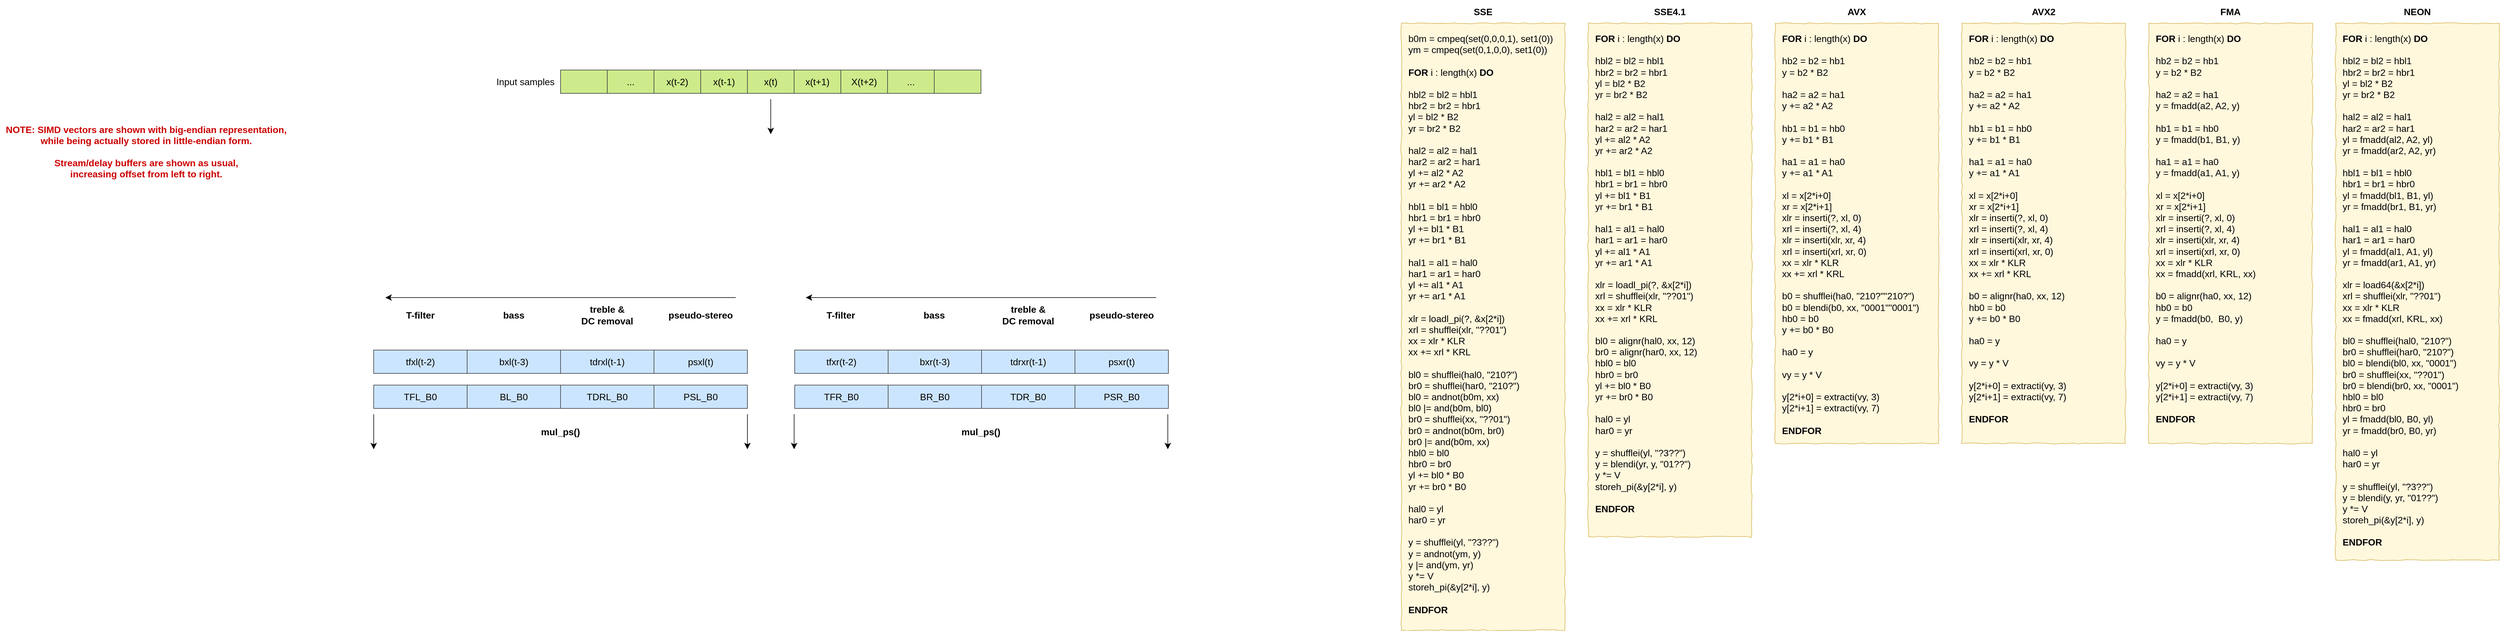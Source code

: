 <mxfile version="24.2.1" type="dropbox">
  <diagram name="TDA8425" id="edOE4YrNMYj5JXM1y9sH">
    <mxGraphModel dx="3494" dy="1080" grid="1" gridSize="10" guides="1" tooltips="1" connect="0" arrows="0" fold="1" page="0" pageScale="1" pageWidth="1169" pageHeight="827" math="0" shadow="0">
      <root>
        <mxCell id="0" />
        <mxCell id="1" parent="0" />
        <mxCell id="PAcEirbw5nk9jACKfIgM-169" value="" style="endArrow=classic;html=1;rounded=0;fontSize=12;startSize=8;endSize=8;curved=1;" parent="1" edge="1">
          <mxGeometry width="50" height="50" relative="1" as="geometry">
            <mxPoint x="680" y="530" as="sourcePoint" />
            <mxPoint x="680" y="590" as="targetPoint" />
          </mxGeometry>
        </mxCell>
        <mxCell id="PAcEirbw5nk9jACKfIgM-384" value="" style="shape=table;startSize=0;container=1;collapsible=0;childLayout=tableLayout;fontSize=16;fillColor=#cce5ff;strokeColor=#36393d;" parent="1" vertex="1">
          <mxGeometry y="960" width="640" height="40" as="geometry" />
        </mxCell>
        <mxCell id="PAcEirbw5nk9jACKfIgM-385" value="" style="shape=tableRow;horizontal=0;startSize=0;swimlaneHead=0;swimlaneBody=0;strokeColor=inherit;top=0;left=0;bottom=0;right=0;collapsible=0;dropTarget=0;fillColor=none;points=[[0,0.5],[1,0.5]];portConstraint=eastwest;fontSize=16;" parent="PAcEirbw5nk9jACKfIgM-384" vertex="1">
          <mxGeometry width="640" height="40" as="geometry" />
        </mxCell>
        <mxCell id="PAcEirbw5nk9jACKfIgM-386" value="tfxl(t-2)" style="shape=partialRectangle;html=1;whiteSpace=wrap;connectable=0;strokeColor=inherit;overflow=hidden;fillColor=none;top=0;left=0;bottom=0;right=0;pointerEvents=1;fontSize=16;" parent="PAcEirbw5nk9jACKfIgM-385" vertex="1">
          <mxGeometry width="160" height="40" as="geometry">
            <mxRectangle width="160" height="40" as="alternateBounds" />
          </mxGeometry>
        </mxCell>
        <mxCell id="PAcEirbw5nk9jACKfIgM-387" value="bxl(t-3)" style="shape=partialRectangle;html=1;whiteSpace=wrap;connectable=0;strokeColor=inherit;overflow=hidden;fillColor=none;top=0;left=0;bottom=0;right=0;pointerEvents=1;fontSize=16;" parent="PAcEirbw5nk9jACKfIgM-385" vertex="1">
          <mxGeometry x="160" width="160" height="40" as="geometry">
            <mxRectangle width="160" height="40" as="alternateBounds" />
          </mxGeometry>
        </mxCell>
        <mxCell id="PAcEirbw5nk9jACKfIgM-388" value="tdrxl(t-1)" style="shape=partialRectangle;html=1;whiteSpace=wrap;connectable=0;strokeColor=inherit;overflow=hidden;fillColor=none;top=0;left=0;bottom=0;right=0;pointerEvents=1;fontSize=16;" parent="PAcEirbw5nk9jACKfIgM-385" vertex="1">
          <mxGeometry x="320" width="160" height="40" as="geometry">
            <mxRectangle width="160" height="40" as="alternateBounds" />
          </mxGeometry>
        </mxCell>
        <mxCell id="PAcEirbw5nk9jACKfIgM-389" value="psxl(t)" style="shape=partialRectangle;html=1;whiteSpace=wrap;connectable=0;strokeColor=inherit;overflow=hidden;fillColor=none;top=0;left=0;bottom=0;right=0;pointerEvents=1;fontSize=16;" parent="PAcEirbw5nk9jACKfIgM-385" vertex="1">
          <mxGeometry x="480" width="160" height="40" as="geometry">
            <mxRectangle width="160" height="40" as="alternateBounds" />
          </mxGeometry>
        </mxCell>
        <mxCell id="PAcEirbw5nk9jACKfIgM-397" value="" style="shape=table;startSize=0;container=1;collapsible=0;childLayout=tableLayout;fontSize=16;fillColor=#cce5ff;strokeColor=#36393d;" parent="1" vertex="1">
          <mxGeometry x="721" y="960" width="640" height="40" as="geometry" />
        </mxCell>
        <mxCell id="PAcEirbw5nk9jACKfIgM-398" value="" style="shape=tableRow;horizontal=0;startSize=0;swimlaneHead=0;swimlaneBody=0;strokeColor=inherit;top=0;left=0;bottom=0;right=0;collapsible=0;dropTarget=0;fillColor=none;points=[[0,0.5],[1,0.5]];portConstraint=eastwest;fontSize=16;" parent="PAcEirbw5nk9jACKfIgM-397" vertex="1">
          <mxGeometry width="640" height="40" as="geometry" />
        </mxCell>
        <mxCell id="PAcEirbw5nk9jACKfIgM-399" value="tfxr(t-2)" style="shape=partialRectangle;html=1;whiteSpace=wrap;connectable=0;strokeColor=inherit;overflow=hidden;fillColor=none;top=0;left=0;bottom=0;right=0;pointerEvents=1;fontSize=16;" parent="PAcEirbw5nk9jACKfIgM-398" vertex="1">
          <mxGeometry width="160" height="40" as="geometry">
            <mxRectangle width="160" height="40" as="alternateBounds" />
          </mxGeometry>
        </mxCell>
        <mxCell id="PAcEirbw5nk9jACKfIgM-400" value="bxr(t-3)" style="shape=partialRectangle;html=1;whiteSpace=wrap;connectable=0;strokeColor=inherit;overflow=hidden;fillColor=none;top=0;left=0;bottom=0;right=0;pointerEvents=1;fontSize=16;" parent="PAcEirbw5nk9jACKfIgM-398" vertex="1">
          <mxGeometry x="160" width="160" height="40" as="geometry">
            <mxRectangle width="160" height="40" as="alternateBounds" />
          </mxGeometry>
        </mxCell>
        <mxCell id="PAcEirbw5nk9jACKfIgM-401" value="tdrxr(t-1)" style="shape=partialRectangle;html=1;whiteSpace=wrap;connectable=0;strokeColor=inherit;overflow=hidden;fillColor=none;top=0;left=0;bottom=0;right=0;pointerEvents=1;fontSize=16;" parent="PAcEirbw5nk9jACKfIgM-398" vertex="1">
          <mxGeometry x="320" width="160" height="40" as="geometry">
            <mxRectangle width="160" height="40" as="alternateBounds" />
          </mxGeometry>
        </mxCell>
        <mxCell id="PAcEirbw5nk9jACKfIgM-402" value="psxr(t)" style="shape=partialRectangle;html=1;whiteSpace=wrap;connectable=0;strokeColor=inherit;overflow=hidden;fillColor=none;top=0;left=0;bottom=0;right=0;pointerEvents=1;fontSize=16;" parent="PAcEirbw5nk9jACKfIgM-398" vertex="1">
          <mxGeometry x="480" width="160" height="40" as="geometry">
            <mxRectangle width="160" height="40" as="alternateBounds" />
          </mxGeometry>
        </mxCell>
        <mxCell id="PAcEirbw5nk9jACKfIgM-411" value="" style="shape=table;startSize=0;container=1;collapsible=0;childLayout=tableLayout;fontSize=16;fillColor=#cce5ff;strokeColor=#36393d;" parent="1" vertex="1">
          <mxGeometry y="1020" width="640" height="40" as="geometry" />
        </mxCell>
        <mxCell id="PAcEirbw5nk9jACKfIgM-412" value="" style="shape=tableRow;horizontal=0;startSize=0;swimlaneHead=0;swimlaneBody=0;strokeColor=inherit;top=0;left=0;bottom=0;right=0;collapsible=0;dropTarget=0;fillColor=none;points=[[0,0.5],[1,0.5]];portConstraint=eastwest;fontSize=16;" parent="PAcEirbw5nk9jACKfIgM-411" vertex="1">
          <mxGeometry width="640" height="40" as="geometry" />
        </mxCell>
        <mxCell id="PAcEirbw5nk9jACKfIgM-413" value="TFL_B0" style="shape=partialRectangle;html=1;whiteSpace=wrap;connectable=0;strokeColor=inherit;overflow=hidden;fillColor=none;top=0;left=0;bottom=0;right=0;pointerEvents=1;fontSize=16;" parent="PAcEirbw5nk9jACKfIgM-412" vertex="1">
          <mxGeometry width="160" height="40" as="geometry">
            <mxRectangle width="160" height="40" as="alternateBounds" />
          </mxGeometry>
        </mxCell>
        <mxCell id="PAcEirbw5nk9jACKfIgM-414" value="BL_B0" style="shape=partialRectangle;html=1;whiteSpace=wrap;connectable=0;strokeColor=inherit;overflow=hidden;fillColor=none;top=0;left=0;bottom=0;right=0;pointerEvents=1;fontSize=16;" parent="PAcEirbw5nk9jACKfIgM-412" vertex="1">
          <mxGeometry x="160" width="160" height="40" as="geometry">
            <mxRectangle width="160" height="40" as="alternateBounds" />
          </mxGeometry>
        </mxCell>
        <mxCell id="PAcEirbw5nk9jACKfIgM-415" value="TDRL_B0" style="shape=partialRectangle;html=1;whiteSpace=wrap;connectable=0;strokeColor=inherit;overflow=hidden;fillColor=none;top=0;left=0;bottom=0;right=0;pointerEvents=1;fontSize=16;" parent="PAcEirbw5nk9jACKfIgM-412" vertex="1">
          <mxGeometry x="320" width="160" height="40" as="geometry">
            <mxRectangle width="160" height="40" as="alternateBounds" />
          </mxGeometry>
        </mxCell>
        <mxCell id="PAcEirbw5nk9jACKfIgM-416" value="PSL_B0" style="shape=partialRectangle;html=1;whiteSpace=wrap;connectable=0;strokeColor=inherit;overflow=hidden;fillColor=none;top=0;left=0;bottom=0;right=0;pointerEvents=1;fontSize=16;" parent="PAcEirbw5nk9jACKfIgM-412" vertex="1">
          <mxGeometry x="480" width="160" height="40" as="geometry">
            <mxRectangle width="160" height="40" as="alternateBounds" />
          </mxGeometry>
        </mxCell>
        <mxCell id="PAcEirbw5nk9jACKfIgM-417" value="" style="shape=table;startSize=0;container=1;collapsible=0;childLayout=tableLayout;fontSize=16;fillColor=#cce5ff;strokeColor=#36393d;" parent="1" vertex="1">
          <mxGeometry x="721" y="1020" width="640" height="40" as="geometry" />
        </mxCell>
        <mxCell id="PAcEirbw5nk9jACKfIgM-418" value="" style="shape=tableRow;horizontal=0;startSize=0;swimlaneHead=0;swimlaneBody=0;strokeColor=inherit;top=0;left=0;bottom=0;right=0;collapsible=0;dropTarget=0;fillColor=none;points=[[0,0.5],[1,0.5]];portConstraint=eastwest;fontSize=16;" parent="PAcEirbw5nk9jACKfIgM-417" vertex="1">
          <mxGeometry width="640" height="40" as="geometry" />
        </mxCell>
        <mxCell id="PAcEirbw5nk9jACKfIgM-419" value="TFR_B0" style="shape=partialRectangle;html=1;whiteSpace=wrap;connectable=0;strokeColor=inherit;overflow=hidden;fillColor=none;top=0;left=0;bottom=0;right=0;pointerEvents=1;fontSize=16;" parent="PAcEirbw5nk9jACKfIgM-418" vertex="1">
          <mxGeometry width="160" height="40" as="geometry">
            <mxRectangle width="160" height="40" as="alternateBounds" />
          </mxGeometry>
        </mxCell>
        <mxCell id="PAcEirbw5nk9jACKfIgM-420" value="BR_B0" style="shape=partialRectangle;html=1;whiteSpace=wrap;connectable=0;strokeColor=inherit;overflow=hidden;fillColor=none;top=0;left=0;bottom=0;right=0;pointerEvents=1;fontSize=16;" parent="PAcEirbw5nk9jACKfIgM-418" vertex="1">
          <mxGeometry x="160" width="160" height="40" as="geometry">
            <mxRectangle width="160" height="40" as="alternateBounds" />
          </mxGeometry>
        </mxCell>
        <mxCell id="PAcEirbw5nk9jACKfIgM-421" value="TDR_B0" style="shape=partialRectangle;html=1;whiteSpace=wrap;connectable=0;strokeColor=inherit;overflow=hidden;fillColor=none;top=0;left=0;bottom=0;right=0;pointerEvents=1;fontSize=16;" parent="PAcEirbw5nk9jACKfIgM-418" vertex="1">
          <mxGeometry x="320" width="160" height="40" as="geometry">
            <mxRectangle width="160" height="40" as="alternateBounds" />
          </mxGeometry>
        </mxCell>
        <mxCell id="PAcEirbw5nk9jACKfIgM-422" value="PSR_B0" style="shape=partialRectangle;html=1;whiteSpace=wrap;connectable=0;strokeColor=inherit;overflow=hidden;fillColor=none;top=0;left=0;bottom=0;right=0;pointerEvents=1;fontSize=16;" parent="PAcEirbw5nk9jACKfIgM-418" vertex="1">
          <mxGeometry x="480" width="160" height="40" as="geometry">
            <mxRectangle width="160" height="40" as="alternateBounds" />
          </mxGeometry>
        </mxCell>
        <mxCell id="PAcEirbw5nk9jACKfIgM-429" value="mul_ps()" style="rounded=0;whiteSpace=wrap;html=1;fontSize=16;strokeColor=none;fillColor=none;fontStyle=1" parent="1" vertex="1">
          <mxGeometry x="960" y="1080" width="160" height="40" as="geometry" />
        </mxCell>
        <mxCell id="PAcEirbw5nk9jACKfIgM-430" value="" style="endArrow=classic;html=1;rounded=0;fontSize=12;startSize=8;endSize=8;curved=1;" parent="1" edge="1">
          <mxGeometry width="50" height="50" relative="1" as="geometry">
            <mxPoint x="720" y="1070" as="sourcePoint" />
            <mxPoint x="720" y="1130" as="targetPoint" />
          </mxGeometry>
        </mxCell>
        <mxCell id="PAcEirbw5nk9jACKfIgM-431" value="" style="endArrow=classic;html=1;rounded=0;fontSize=12;startSize=8;endSize=8;curved=1;" parent="1" edge="1">
          <mxGeometry width="50" height="50" relative="1" as="geometry">
            <mxPoint x="1360" y="1070" as="sourcePoint" />
            <mxPoint x="1360" y="1130" as="targetPoint" />
          </mxGeometry>
        </mxCell>
        <mxCell id="PAcEirbw5nk9jACKfIgM-455" value="mul_ps()" style="rounded=0;whiteSpace=wrap;html=1;fontSize=16;strokeColor=none;fillColor=none;fontStyle=1" parent="1" vertex="1">
          <mxGeometry x="240" y="1080" width="160" height="40" as="geometry" />
        </mxCell>
        <mxCell id="PAcEirbw5nk9jACKfIgM-456" value="" style="endArrow=classic;html=1;rounded=0;fontSize=12;startSize=8;endSize=8;curved=1;" parent="1" edge="1">
          <mxGeometry width="50" height="50" relative="1" as="geometry">
            <mxPoint y="1070" as="sourcePoint" />
            <mxPoint y="1130" as="targetPoint" />
          </mxGeometry>
        </mxCell>
        <mxCell id="PAcEirbw5nk9jACKfIgM-457" value="" style="endArrow=classic;html=1;rounded=0;fontSize=12;startSize=8;endSize=8;curved=1;" parent="1" edge="1">
          <mxGeometry width="50" height="50" relative="1" as="geometry">
            <mxPoint x="640" y="1070" as="sourcePoint" />
            <mxPoint x="640" y="1130" as="targetPoint" />
          </mxGeometry>
        </mxCell>
        <mxCell id="PAcEirbw5nk9jACKfIgM-549" value="" style="shape=table;startSize=0;container=1;collapsible=0;childLayout=tableLayout;fontSize=16;labelBackgroundColor=none;fillColor=#cdeb8b;strokeColor=#36393d;" parent="1" vertex="1">
          <mxGeometry x="320" y="480" width="720" height="40" as="geometry" />
        </mxCell>
        <mxCell id="PAcEirbw5nk9jACKfIgM-550" style="shape=tableRow;horizontal=0;startSize=0;swimlaneHead=0;swimlaneBody=0;strokeColor=inherit;top=0;left=0;bottom=0;right=0;collapsible=0;dropTarget=0;fillColor=none;points=[[0,0.5],[1,0.5]];portConstraint=eastwest;fontSize=16;" parent="PAcEirbw5nk9jACKfIgM-549" vertex="1">
          <mxGeometry width="720" height="40" as="geometry" />
        </mxCell>
        <mxCell id="PAcEirbw5nk9jACKfIgM-551" value="" style="shape=partialRectangle;html=1;whiteSpace=wrap;connectable=0;strokeColor=inherit;overflow=hidden;fillColor=none;top=0;left=0;bottom=0;right=0;pointerEvents=1;fontSize=16;" parent="PAcEirbw5nk9jACKfIgM-550" vertex="1">
          <mxGeometry width="80" height="40" as="geometry">
            <mxRectangle width="80" height="40" as="alternateBounds" />
          </mxGeometry>
        </mxCell>
        <mxCell id="PAcEirbw5nk9jACKfIgM-552" value="..." style="shape=partialRectangle;html=1;whiteSpace=wrap;connectable=0;strokeColor=inherit;overflow=hidden;fillColor=none;top=0;left=0;bottom=0;right=0;pointerEvents=1;fontSize=16;" parent="PAcEirbw5nk9jACKfIgM-550" vertex="1">
          <mxGeometry x="80" width="80" height="40" as="geometry">
            <mxRectangle width="80" height="40" as="alternateBounds" />
          </mxGeometry>
        </mxCell>
        <mxCell id="PAcEirbw5nk9jACKfIgM-553" value="x(t-2)" style="shape=partialRectangle;html=1;whiteSpace=wrap;connectable=0;strokeColor=inherit;overflow=hidden;fillColor=none;top=0;left=0;bottom=0;right=0;pointerEvents=1;fontSize=16;" parent="PAcEirbw5nk9jACKfIgM-550" vertex="1">
          <mxGeometry x="160" width="80" height="40" as="geometry">
            <mxRectangle width="80" height="40" as="alternateBounds" />
          </mxGeometry>
        </mxCell>
        <mxCell id="PAcEirbw5nk9jACKfIgM-554" value="x(t-1)" style="shape=partialRectangle;html=1;whiteSpace=wrap;connectable=0;strokeColor=inherit;overflow=hidden;fillColor=none;top=0;left=0;bottom=0;right=0;pointerEvents=1;fontSize=16;" parent="PAcEirbw5nk9jACKfIgM-550" vertex="1">
          <mxGeometry x="240" width="80" height="40" as="geometry">
            <mxRectangle width="80" height="40" as="alternateBounds" />
          </mxGeometry>
        </mxCell>
        <mxCell id="PAcEirbw5nk9jACKfIgM-555" value="x(t)" style="shape=partialRectangle;html=1;whiteSpace=wrap;connectable=0;strokeColor=inherit;overflow=hidden;fillColor=none;top=0;left=0;bottom=0;right=0;pointerEvents=1;fontSize=16;" parent="PAcEirbw5nk9jACKfIgM-550" vertex="1">
          <mxGeometry x="320" width="80" height="40" as="geometry">
            <mxRectangle width="80" height="40" as="alternateBounds" />
          </mxGeometry>
        </mxCell>
        <mxCell id="PAcEirbw5nk9jACKfIgM-556" value="x(t+1)" style="shape=partialRectangle;html=1;whiteSpace=wrap;connectable=0;strokeColor=inherit;overflow=hidden;fillColor=none;top=0;left=0;bottom=0;right=0;pointerEvents=1;fontSize=16;" parent="PAcEirbw5nk9jACKfIgM-550" vertex="1">
          <mxGeometry x="400" width="80" height="40" as="geometry">
            <mxRectangle width="80" height="40" as="alternateBounds" />
          </mxGeometry>
        </mxCell>
        <mxCell id="PAcEirbw5nk9jACKfIgM-557" value="X(t+2)" style="shape=partialRectangle;html=1;whiteSpace=wrap;connectable=0;strokeColor=inherit;overflow=hidden;fillColor=none;top=0;left=0;bottom=0;right=0;pointerEvents=1;fontSize=16;" parent="PAcEirbw5nk9jACKfIgM-550" vertex="1">
          <mxGeometry x="480" width="80" height="40" as="geometry">
            <mxRectangle width="80" height="40" as="alternateBounds" />
          </mxGeometry>
        </mxCell>
        <mxCell id="PAcEirbw5nk9jACKfIgM-558" value="..." style="shape=partialRectangle;html=1;whiteSpace=wrap;connectable=0;strokeColor=inherit;overflow=hidden;fillColor=none;top=0;left=0;bottom=0;right=0;pointerEvents=1;fontSize=16;" parent="PAcEirbw5nk9jACKfIgM-550" vertex="1">
          <mxGeometry x="560" width="80" height="40" as="geometry">
            <mxRectangle width="80" height="40" as="alternateBounds" />
          </mxGeometry>
        </mxCell>
        <mxCell id="PAcEirbw5nk9jACKfIgM-559" style="shape=partialRectangle;html=1;whiteSpace=wrap;connectable=0;strokeColor=inherit;overflow=hidden;fillColor=none;top=0;left=0;bottom=0;right=0;pointerEvents=1;fontSize=16;" parent="PAcEirbw5nk9jACKfIgM-550" vertex="1">
          <mxGeometry x="640" width="80" height="40" as="geometry">
            <mxRectangle width="80" height="40" as="alternateBounds" />
          </mxGeometry>
        </mxCell>
        <mxCell id="PAcEirbw5nk9jACKfIgM-560" value="Input samples" style="rounded=0;whiteSpace=wrap;html=1;fontSize=16;strokeColor=none;fillColor=none;" parent="1" vertex="1">
          <mxGeometry x="200" y="480" width="120" height="40" as="geometry" />
        </mxCell>
        <mxCell id="aJAHqhnA95wzlbjUuUYs-1" value="NOTE: SIMD vectors are shown with big-endian representation,&lt;br&gt;while being actually stored in little-endian form.&lt;br&gt;&lt;br&gt;Stream/delay buffers are shown as usual,&lt;br&gt;increasing offset from left to right." style="text;html=1;align=center;verticalAlign=middle;resizable=0;points=[];autosize=1;strokeColor=none;fillColor=none;fontSize=16;fontStyle=1;fontColor=#CC0000;" parent="1" vertex="1">
          <mxGeometry x="-640" y="565" width="500" height="110" as="geometry" />
        </mxCell>
        <mxCell id="jJACMQWrS6U_tFIE97bQ-1" value="&lt;b&gt;FOR&lt;/b&gt; i : length(x) &lt;b&gt;DO&lt;/b&gt;&lt;br&gt;&lt;div&gt;&lt;br&gt;&lt;/div&gt;&lt;div style=&quot;border-color: var(--border-color);&quot;&gt;hbl2 = bl2 = hbl1&lt;/div&gt;&lt;div style=&quot;border-color: var(--border-color);&quot;&gt;hbr2 = br2 = hbr1&lt;/div&gt;&lt;div style=&quot;border-color: var(--border-color);&quot;&gt;yl = bl2 * B2&lt;/div&gt;&lt;div style=&quot;border-color: var(--border-color);&quot;&gt;yr = br2 * B2&lt;/div&gt;&lt;div style=&quot;border-color: var(--border-color);&quot;&gt;&lt;br style=&quot;border-color: var(--border-color);&quot;&gt;&lt;/div&gt;&lt;div&gt;hal2 = al2 = hal1&lt;/div&gt;&lt;div&gt;har2 = ar2 = har1&lt;/div&gt;&lt;div&gt;yl += al2 * A2&lt;/div&gt;&lt;div&gt;yr += ar2 * A2&lt;/div&gt;&lt;div&gt;&lt;br&gt;&lt;/div&gt;&lt;div&gt;&lt;span style=&quot;background-color: initial;&quot;&gt;hbl1 = bl1 = hbl0&lt;/span&gt;&lt;br&gt;&lt;/div&gt;&lt;div&gt;hbr1 = br1 = hbr0&lt;/div&gt;&lt;div&gt;yl += bl1 * B1&lt;/div&gt;&lt;div&gt;yr += br1 * B1&lt;/div&gt;&lt;div&gt;&lt;br&gt;&lt;/div&gt;&lt;div style=&quot;border-color: var(--border-color);&quot;&gt;hal1 = al1 = hal0&lt;br style=&quot;border-color: var(--border-color);&quot;&gt;&lt;/div&gt;&lt;div style=&quot;border-color: var(--border-color);&quot;&gt;har1 = ar1 = har0&lt;/div&gt;&lt;div style=&quot;border-color: var(--border-color);&quot;&gt;yl += al1 * A1&lt;/div&gt;&lt;div style=&quot;border-color: var(--border-color);&quot;&gt;yr += ar1 * A1&lt;/div&gt;&lt;div&gt;&lt;br&gt;&lt;/div&gt;&lt;div&gt;xlr = loadl_pi(?, &amp;amp;x[2*i])&lt;/div&gt;&lt;div&gt;&lt;span style=&quot;background-color: initial;&quot;&gt;xrl = shufflei(xlr, &quot;??01&quot;)&lt;/span&gt;&lt;br&gt;&lt;/div&gt;&lt;div&gt;xx = xlr * KLR&lt;/div&gt;&lt;div&gt;xx += xrl * KRL&lt;/div&gt;&lt;div&gt;&lt;br&gt;&lt;/div&gt;&lt;div style=&quot;border-color: var(--border-color);&quot;&gt;bl0 = alignr(hal0, xx, 12)&lt;br style=&quot;border-color: var(--border-color);&quot;&gt;&lt;/div&gt;&lt;div style=&quot;border-color: var(--border-color);&quot;&gt;br0 = alignr(har0, xx, 12)&lt;/div&gt;&lt;div&gt;&lt;span style=&quot;background-color: initial;&quot;&gt;hbl0 = bl0&lt;/span&gt;&lt;br&gt;&lt;/div&gt;&lt;div style=&quot;border-color: var(--border-color);&quot;&gt;hbr0 = br0&lt;/div&gt;&lt;div&gt;&lt;div style=&quot;border-color: var(--border-color);&quot;&gt;yl += bl0 * B0&lt;/div&gt;&lt;div style=&quot;border-color: var(--border-color);&quot;&gt;yr += br0 * B0&lt;/div&gt;&lt;/div&gt;&lt;div&gt;&lt;br&gt;&lt;/div&gt;&lt;div&gt;hal0 = yl&lt;/div&gt;&lt;div&gt;har0 = yr&lt;/div&gt;&lt;div&gt;&lt;div style=&quot;border-color: var(--border-color);&quot;&gt;&lt;br&gt;&lt;/div&gt;&lt;div style=&quot;border-color: var(--border-color);&quot;&gt;&lt;span style=&quot;background-color: initial;&quot;&gt;y = shufflei(yl, &quot;?3??&quot;)&lt;/span&gt;&lt;br&gt;&lt;/div&gt;&lt;/div&gt;&lt;div&gt;y = blendi(yr, y, &quot;01??&quot;)&lt;/div&gt;&lt;div&gt;y *= V&lt;/div&gt;&lt;div&gt;storeh_pi(&amp;amp;y[2*i], y)&lt;/div&gt;&lt;div&gt;&lt;br&gt;&lt;/div&gt;&lt;div&gt;&lt;/div&gt;&lt;b&gt;ENDFOR&lt;/b&gt;" style="rounded=0;whiteSpace=wrap;html=1;fontSize=16;strokeColor=#d6b656;fillColor=#FFF8DD;align=left;glass=0;shadow=0;verticalAlign=top;comic=1;spacingTop=0;spacing=12;" parent="1" vertex="1">
          <mxGeometry x="2080" y="400" width="280" height="880" as="geometry" />
        </mxCell>
        <mxCell id="zP17LscNVbNyF_5Kx7Pl-1" value="pseudo-stereo" style="rounded=0;whiteSpace=wrap;html=1;fontSize=16;strokeColor=none;fillColor=none;fontStyle=1" parent="1" vertex="1">
          <mxGeometry x="1201" y="880" width="160" height="40" as="geometry" />
        </mxCell>
        <mxCell id="zP17LscNVbNyF_5Kx7Pl-2" value="treble &amp;amp;&lt;br&gt;DC removal" style="rounded=0;whiteSpace=wrap;html=1;fontSize=16;strokeColor=none;fillColor=none;fontStyle=1" parent="1" vertex="1">
          <mxGeometry x="1041" y="880" width="160" height="40" as="geometry" />
        </mxCell>
        <mxCell id="zP17LscNVbNyF_5Kx7Pl-3" value="bass" style="rounded=0;whiteSpace=wrap;html=1;fontSize=16;strokeColor=none;fillColor=none;fontStyle=1" parent="1" vertex="1">
          <mxGeometry x="880" y="880" width="160" height="40" as="geometry" />
        </mxCell>
        <mxCell id="zP17LscNVbNyF_5Kx7Pl-4" value="T-filter" style="rounded=0;whiteSpace=wrap;html=1;fontSize=16;strokeColor=none;fillColor=none;fontStyle=1" parent="1" vertex="1">
          <mxGeometry x="720" y="880" width="160" height="40" as="geometry" />
        </mxCell>
        <mxCell id="zP17LscNVbNyF_5Kx7Pl-5" value="" style="endArrow=classic;html=1;rounded=0;fontSize=12;startSize=8;endSize=8;curved=1;" parent="1" edge="1">
          <mxGeometry width="50" height="50" relative="1" as="geometry">
            <mxPoint x="1340" y="870" as="sourcePoint" />
            <mxPoint x="740" y="870" as="targetPoint" />
          </mxGeometry>
        </mxCell>
        <mxCell id="zP17LscNVbNyF_5Kx7Pl-6" value="pseudo-stereo" style="rounded=0;whiteSpace=wrap;html=1;fontSize=16;strokeColor=none;fillColor=none;fontStyle=1" parent="1" vertex="1">
          <mxGeometry x="480" y="880" width="160" height="40" as="geometry" />
        </mxCell>
        <mxCell id="zP17LscNVbNyF_5Kx7Pl-7" value="treble &amp;amp;&lt;br&gt;DC removal" style="rounded=0;whiteSpace=wrap;html=1;fontSize=16;strokeColor=none;fillColor=none;fontStyle=1" parent="1" vertex="1">
          <mxGeometry x="320" y="880" width="160" height="40" as="geometry" />
        </mxCell>
        <mxCell id="zP17LscNVbNyF_5Kx7Pl-8" value="bass" style="rounded=0;whiteSpace=wrap;html=1;fontSize=16;strokeColor=none;fillColor=none;fontStyle=1" parent="1" vertex="1">
          <mxGeometry x="160" y="880" width="160" height="40" as="geometry" />
        </mxCell>
        <mxCell id="zP17LscNVbNyF_5Kx7Pl-9" value="T-filter" style="rounded=0;whiteSpace=wrap;html=1;fontSize=16;strokeColor=none;fillColor=none;fontStyle=1" parent="1" vertex="1">
          <mxGeometry y="880" width="160" height="40" as="geometry" />
        </mxCell>
        <mxCell id="zP17LscNVbNyF_5Kx7Pl-10" value="" style="endArrow=classic;html=1;rounded=0;fontSize=12;startSize=8;endSize=8;curved=1;" parent="1" edge="1">
          <mxGeometry width="50" height="50" relative="1" as="geometry">
            <mxPoint x="620" y="870" as="sourcePoint" />
            <mxPoint x="20" y="870" as="targetPoint" />
          </mxGeometry>
        </mxCell>
        <mxCell id="zP17LscNVbNyF_5Kx7Pl-11" value="&lt;b&gt;FOR&lt;/b&gt; i : length(x) &lt;b&gt;DO&lt;/b&gt;&lt;br&gt;&lt;div&gt;&lt;br&gt;&lt;/div&gt;&lt;div&gt;&lt;div style=&quot;border-color: var(--border-color);&quot;&gt;&lt;span style=&quot;background-color: initial;&quot;&gt;hb2 = b2 = hb1&lt;/span&gt;&lt;br&gt;&lt;/div&gt;&lt;div style=&quot;border-color: var(--border-color);&quot;&gt;y = b2 * B2&lt;/div&gt;&lt;div style=&quot;border-color: var(--border-color);&quot;&gt;&lt;br style=&quot;border-color: var(--border-color);&quot;&gt;&lt;/div&gt;&lt;div style=&quot;border-color: var(--border-color);&quot;&gt;ha2 = a2 = ha1&lt;/div&gt;&lt;div style=&quot;border-color: var(--border-color);&quot;&gt;y += a2 * A2&lt;/div&gt;&lt;div style=&quot;border-color: var(--border-color);&quot;&gt;&lt;br style=&quot;border-color: var(--border-color);&quot;&gt;&lt;/div&gt;&lt;div style=&quot;border-color: var(--border-color);&quot;&gt;hb1 = b1 = hb0&lt;/div&gt;&lt;div style=&quot;border-color: var(--border-color);&quot;&gt;y += b1 * B1&lt;/div&gt;&lt;div style=&quot;border-color: var(--border-color);&quot;&gt;&lt;br style=&quot;border-color: var(--border-color);&quot;&gt;&lt;/div&gt;&lt;div style=&quot;border-color: var(--border-color);&quot;&gt;ha1 = a1 = ha0&lt;/div&gt;&lt;div style=&quot;border-color: var(--border-color);&quot;&gt;y += a1 * A1&lt;/div&gt;&lt;div style=&quot;border-color: var(--border-color);&quot;&gt;&lt;br&gt;&lt;/div&gt;&lt;div style=&quot;border-color: var(--border-color);&quot;&gt;xl = x[2*i+0]&lt;/div&gt;&lt;div style=&quot;border-color: var(--border-color);&quot;&gt;xr = x[2*i+1]&lt;/div&gt;&lt;div style=&quot;border-color: var(--border-color);&quot;&gt;xlr = inserti(?, xl, 0)&lt;/div&gt;&lt;div style=&quot;border-color: var(--border-color);&quot;&gt;xrl = inserti(?, xl, 4)&lt;/div&gt;&lt;div style=&quot;border-color: var(--border-color);&quot;&gt;xlr = inserti(xlr, xr, 4)&lt;/div&gt;&lt;div style=&quot;border-color: var(--border-color);&quot;&gt;xrl = inserti(xrl, xr, 0)&lt;/div&gt;&lt;div style=&quot;border-color: var(--border-color);&quot;&gt;xx = xlr * KLR&lt;/div&gt;&lt;div style=&quot;border-color: var(--border-color);&quot;&gt;xx += xrl * KRL&lt;/div&gt;&lt;div style=&quot;border-color: var(--border-color);&quot;&gt;&lt;br style=&quot;border-color: var(--border-color);&quot;&gt;&lt;/div&gt;&lt;div style=&quot;border-color: var(--border-color);&quot;&gt;b0 = shufflei(ha0, &quot;210?&quot;&quot;210?&quot;)&lt;/div&gt;&lt;div style=&quot;border-color: var(--border-color);&quot;&gt;&lt;span style=&quot;border-color: var(--border-color); background-color: initial;&quot;&gt;b0 = blendi(b0, xx, &quot;0001&quot;&quot;0001&quot;)&lt;/span&gt;&lt;/div&gt;&lt;div style=&quot;border-color: var(--border-color);&quot;&gt;&lt;span style=&quot;border-color: var(--border-color); background-color: initial;&quot;&gt;hb0 = b0&lt;/span&gt;&lt;/div&gt;&lt;div style=&quot;border-color: var(--border-color);&quot;&gt;&lt;span style=&quot;background-color: initial;&quot;&gt;y += b0 * B0&lt;/span&gt;&lt;br&gt;&lt;/div&gt;&lt;/div&gt;&lt;div&gt;&lt;br&gt;&lt;div style=&quot;border-color: var(--border-color);&quot;&gt;ha0 = y&lt;/div&gt;&lt;div style=&quot;border-color: var(--border-color);&quot;&gt;&lt;div style=&quot;border-color: var(--border-color);&quot;&gt;&lt;br&gt;&lt;/div&gt;&lt;div style=&quot;border-color: var(--border-color);&quot;&gt;vy = y * V&lt;/div&gt;&lt;/div&gt;&lt;div style=&quot;border-color: var(--border-color);&quot;&gt;&lt;br style=&quot;border-color: var(--border-color);&quot;&gt;&lt;/div&gt;&lt;div style=&quot;border-color: var(--border-color);&quot;&gt;y[2*i+0] = extracti(vy, 3)&lt;/div&gt;&lt;div style=&quot;border-color: var(--border-color);&quot;&gt;y[2*i+1] = extracti(vy, 7)&lt;/div&gt;&lt;/div&gt;&lt;div style=&quot;border-color: var(--border-color);&quot;&gt;&lt;br&gt;&lt;/div&gt;&lt;div&gt;&lt;/div&gt;&lt;b&gt;ENDFOR&lt;/b&gt;" style="rounded=0;whiteSpace=wrap;html=1;fontSize=16;strokeColor=#d6b656;fillColor=#FFF8DD;align=left;glass=0;shadow=0;verticalAlign=top;comic=1;spacingTop=0;spacing=12;" parent="1" vertex="1">
          <mxGeometry x="2400" y="400" width="280" height="720" as="geometry" />
        </mxCell>
        <mxCell id="zP17LscNVbNyF_5Kx7Pl-12" value="SSE4.1" style="rounded=0;whiteSpace=wrap;html=1;fontSize=16;strokeColor=none;fillColor=none;fontStyle=1" parent="1" vertex="1">
          <mxGeometry x="2140" y="360" width="160" height="40" as="geometry" />
        </mxCell>
        <mxCell id="zP17LscNVbNyF_5Kx7Pl-13" value="AVX" style="rounded=0;whiteSpace=wrap;html=1;fontSize=16;strokeColor=none;fillColor=none;fontStyle=1" parent="1" vertex="1">
          <mxGeometry x="2460" y="360" width="160" height="40" as="geometry" />
        </mxCell>
        <mxCell id="zP17LscNVbNyF_5Kx7Pl-14" value="b0m = cmpeq(set(0,0,0,1), set1(0))&lt;br&gt;ym = cmpeq(set(0,1,0,0), set1(0))&lt;br&gt;&lt;br&gt;&lt;b&gt;FOR&lt;/b&gt; i : length(x) &lt;b&gt;DO&lt;/b&gt;&lt;br&gt;&lt;div&gt;&lt;br&gt;&lt;/div&gt;&lt;div style=&quot;border-color: var(--border-color);&quot;&gt;hbl2 = bl2 = hbl1&lt;/div&gt;&lt;div style=&quot;border-color: var(--border-color);&quot;&gt;hbr2 = br2 = hbr1&lt;/div&gt;&lt;div style=&quot;border-color: var(--border-color);&quot;&gt;yl = bl2 * B2&lt;/div&gt;&lt;div style=&quot;border-color: var(--border-color);&quot;&gt;yr = br2 * B2&lt;/div&gt;&lt;div style=&quot;border-color: var(--border-color);&quot;&gt;&lt;br style=&quot;border-color: var(--border-color);&quot;&gt;&lt;/div&gt;&lt;div&gt;hal2 = al2 = hal1&lt;/div&gt;&lt;div&gt;har2 = ar2 = har1&lt;/div&gt;&lt;div&gt;yl += al2 * A2&lt;/div&gt;&lt;div&gt;yr += ar2 * A2&lt;/div&gt;&lt;div&gt;&lt;br&gt;&lt;/div&gt;&lt;div&gt;&lt;span style=&quot;background-color: initial;&quot;&gt;hbl1 = bl1 = hbl0&lt;/span&gt;&lt;br&gt;&lt;/div&gt;&lt;div&gt;hbr1 = br1 = hbr0&lt;/div&gt;&lt;div&gt;yl += bl1 * B1&lt;/div&gt;&lt;div&gt;yr += br1 * B1&lt;/div&gt;&lt;div&gt;&lt;br&gt;&lt;/div&gt;&lt;div style=&quot;border-color: var(--border-color);&quot;&gt;hal1 = al1 = hal0&lt;br style=&quot;border-color: var(--border-color);&quot;&gt;&lt;/div&gt;&lt;div style=&quot;border-color: var(--border-color);&quot;&gt;har1 = ar1 = har0&lt;/div&gt;&lt;div style=&quot;border-color: var(--border-color);&quot;&gt;yl += al1 * A1&lt;/div&gt;&lt;div style=&quot;border-color: var(--border-color);&quot;&gt;yr += ar1 * A1&lt;/div&gt;&lt;div&gt;&lt;br&gt;&lt;/div&gt;&lt;div&gt;xlr = loadl_pi(?, &amp;amp;x[2*i])&lt;/div&gt;&lt;div&gt;&lt;span style=&quot;background-color: initial;&quot;&gt;xrl = shufflei(xlr, &quot;??01&quot;)&lt;/span&gt;&lt;br&gt;&lt;/div&gt;&lt;div&gt;xx = xlr * KLR&lt;/div&gt;&lt;div&gt;xx += xrl * KRL&lt;/div&gt;&lt;div&gt;&lt;br&gt;&lt;/div&gt;&lt;div style=&quot;border-color: var(--border-color);&quot;&gt;bl0 = shufflei(hal0, &quot;210?&quot;)&lt;br style=&quot;border-color: var(--border-color);&quot;&gt;&lt;/div&gt;&lt;div style=&quot;border-color: var(--border-color);&quot;&gt;br0 = shufflei(har0, &quot;210?&quot;)&lt;/div&gt;&lt;div style=&quot;border-color: var(--border-color);&quot;&gt;&lt;/div&gt;&lt;div&gt;bl0 = andnot(b0m, xx)&lt;/div&gt;&lt;div&gt;bl0 |= and(b0m, bl0)&lt;/div&gt;&lt;div&gt;&lt;span style=&quot;background-color: initial;&quot;&gt;br0 = shufflei(xx, &quot;??01&quot;)&lt;/span&gt;&lt;br&gt;&lt;/div&gt;&lt;div&gt;br0 = andnot(b0m, br0)&lt;/div&gt;&lt;div&gt;br0 |= and(b0m, xx)&lt;/div&gt;&lt;div&gt;hbl0 = bl0&lt;/div&gt;&lt;div&gt;hbr0 = br0&lt;/div&gt;&lt;div&gt;&lt;span style=&quot;background-color: initial;&quot;&gt;yl += bl0 * B0&lt;/span&gt;&lt;br&gt;&lt;/div&gt;&lt;div&gt;&lt;div style=&quot;border-color: var(--border-color);&quot;&gt;yr += br0 * B0&lt;/div&gt;&lt;/div&gt;&lt;div&gt;&lt;br&gt;&lt;/div&gt;&lt;div&gt;hal0 = yl&lt;/div&gt;&lt;div&gt;har0 = yr&lt;/div&gt;&lt;div&gt;&lt;div style=&quot;border-color: var(--border-color);&quot;&gt;&lt;br&gt;&lt;/div&gt;&lt;/div&gt;&lt;div&gt;y = shufflei(yl, &quot;?3??&quot;)&lt;/div&gt;&lt;div&gt;y = andnot(ym, y)&lt;/div&gt;&lt;div&gt;y |= and(ym, yr)&lt;/div&gt;&lt;div&gt;y *= V&lt;/div&gt;&lt;div&gt;storeh_pi(&amp;amp;y[2*i], y)&lt;/div&gt;&lt;div&gt;&lt;br&gt;&lt;/div&gt;&lt;div&gt;&lt;/div&gt;&lt;b&gt;ENDFOR&lt;/b&gt;" style="rounded=0;whiteSpace=wrap;html=1;fontSize=16;strokeColor=#d6b656;fillColor=#FFF8DD;align=left;glass=0;shadow=0;verticalAlign=top;comic=1;spacingTop=0;spacing=12;" parent="1" vertex="1">
          <mxGeometry x="1760" y="400" width="280" height="1040" as="geometry" />
        </mxCell>
        <mxCell id="zP17LscNVbNyF_5Kx7Pl-15" value="SSE" style="rounded=0;whiteSpace=wrap;html=1;fontSize=16;strokeColor=none;fillColor=none;fontStyle=1" parent="1" vertex="1">
          <mxGeometry x="1820" y="360" width="160" height="40" as="geometry" />
        </mxCell>
        <mxCell id="zP17LscNVbNyF_5Kx7Pl-16" value="&lt;b&gt;FOR&lt;/b&gt; i : length(x) &lt;b&gt;DO&lt;/b&gt;&lt;br&gt;&lt;div&gt;&lt;br&gt;&lt;/div&gt;&lt;div&gt;&lt;div style=&quot;border-color: var(--border-color);&quot;&gt;&lt;span style=&quot;background-color: initial;&quot;&gt;hb2 = b2 = hb1&lt;/span&gt;&lt;br&gt;&lt;/div&gt;&lt;div style=&quot;border-color: var(--border-color);&quot;&gt;y = b2 * B2&lt;/div&gt;&lt;div style=&quot;border-color: var(--border-color);&quot;&gt;&lt;br style=&quot;border-color: var(--border-color);&quot;&gt;&lt;/div&gt;&lt;div style=&quot;border-color: var(--border-color);&quot;&gt;ha2 = a2 = ha1&lt;/div&gt;&lt;div style=&quot;border-color: var(--border-color);&quot;&gt;y = fmadd(a2, A2, y)&lt;/div&gt;&lt;div style=&quot;border-color: var(--border-color);&quot;&gt;&lt;br style=&quot;border-color: var(--border-color);&quot;&gt;&lt;/div&gt;&lt;div style=&quot;border-color: var(--border-color);&quot;&gt;hb1 = b1 = hb0&lt;/div&gt;&lt;div style=&quot;border-color: var(--border-color);&quot;&gt;y = fmadd(b1, B1, y)&lt;/div&gt;&lt;div style=&quot;border-color: var(--border-color);&quot;&gt;&lt;br style=&quot;border-color: var(--border-color);&quot;&gt;&lt;/div&gt;&lt;div style=&quot;border-color: var(--border-color);&quot;&gt;ha1 = a1 = ha0&lt;/div&gt;&lt;div style=&quot;border-color: var(--border-color);&quot;&gt;y = fmadd(a1, A1, y)&lt;/div&gt;&lt;div style=&quot;border-color: var(--border-color);&quot;&gt;&lt;br&gt;&lt;/div&gt;&lt;div style=&quot;border-color: var(--border-color);&quot;&gt;xl = x[2*i+0]&lt;/div&gt;&lt;div style=&quot;border-color: var(--border-color);&quot;&gt;xr = x[2*i+1]&lt;/div&gt;&lt;div style=&quot;border-color: var(--border-color);&quot;&gt;xlr = inserti(?, xl, 0)&lt;/div&gt;&lt;div style=&quot;border-color: var(--border-color);&quot;&gt;xrl = inserti(?, xl, 4)&lt;/div&gt;&lt;div style=&quot;border-color: var(--border-color);&quot;&gt;xlr = inserti(xlr, xr, 4)&lt;/div&gt;&lt;div style=&quot;border-color: var(--border-color);&quot;&gt;xrl = inserti(xrl, xr, 0)&lt;/div&gt;&lt;div style=&quot;border-color: var(--border-color);&quot;&gt;xx = xlr * KLR&lt;/div&gt;&lt;div style=&quot;border-color: var(--border-color);&quot;&gt;xx = fmadd(xrl, KRL, xx)&lt;/div&gt;&lt;div style=&quot;border-color: var(--border-color);&quot;&gt;&lt;br style=&quot;border-color: var(--border-color);&quot;&gt;&lt;/div&gt;&lt;div style=&quot;border-color: var(--border-color);&quot;&gt;b0 = alignr(ha0,&amp;nbsp;&lt;span style=&quot;background-color: initial;&quot;&gt;xx, 12)&lt;/span&gt;&lt;/div&gt;&lt;div style=&quot;border-color: var(--border-color);&quot;&gt;&lt;span style=&quot;border-color: var(--border-color); background-color: initial;&quot;&gt;hb0 = b0&lt;/span&gt;&lt;/div&gt;&lt;div style=&quot;border-color: var(--border-color);&quot;&gt;y = fmadd(b0,&amp;nbsp; B0, y)&lt;/div&gt;&lt;/div&gt;&lt;div&gt;&lt;br&gt;&lt;div style=&quot;border-color: var(--border-color);&quot;&gt;ha0 = y&lt;/div&gt;&lt;div style=&quot;border-color: var(--border-color);&quot;&gt;&lt;div style=&quot;border-color: var(--border-color);&quot;&gt;&lt;br&gt;&lt;/div&gt;&lt;div style=&quot;border-color: var(--border-color);&quot;&gt;vy = y * V&lt;/div&gt;&lt;/div&gt;&lt;div style=&quot;border-color: var(--border-color);&quot;&gt;&lt;br style=&quot;border-color: var(--border-color);&quot;&gt;&lt;/div&gt;&lt;div style=&quot;border-color: var(--border-color);&quot;&gt;y[2*i+0] = extracti(vy, 3)&lt;/div&gt;&lt;div style=&quot;border-color: var(--border-color);&quot;&gt;y[2*i+1] = extracti(vy, 7)&lt;/div&gt;&lt;/div&gt;&lt;div style=&quot;border-color: var(--border-color);&quot;&gt;&lt;br&gt;&lt;/div&gt;&lt;div&gt;&lt;/div&gt;&lt;b&gt;ENDFOR&lt;/b&gt;" style="rounded=0;whiteSpace=wrap;html=1;fontSize=16;strokeColor=#d6b656;fillColor=#FFF8DD;align=left;glass=0;shadow=0;verticalAlign=top;comic=1;spacingTop=0;spacing=12;" parent="1" vertex="1">
          <mxGeometry x="3040" y="400" width="280" height="720" as="geometry" />
        </mxCell>
        <mxCell id="zP17LscNVbNyF_5Kx7Pl-17" value="FMA" style="rounded=0;whiteSpace=wrap;html=1;fontSize=16;strokeColor=none;fillColor=none;fontStyle=1" parent="1" vertex="1">
          <mxGeometry x="3100" y="360" width="160" height="40" as="geometry" />
        </mxCell>
        <mxCell id="doLGwSjasy1CJL7PU0nr-1" value="&lt;b&gt;FOR&lt;/b&gt; i : length(x) &lt;b&gt;DO&lt;/b&gt;&lt;br&gt;&lt;div&gt;&lt;br&gt;&lt;/div&gt;&lt;div style=&quot;border-color: var(--border-color);&quot;&gt;hbl2 = bl2 = hbl1&lt;/div&gt;&lt;div style=&quot;border-color: var(--border-color);&quot;&gt;hbr2 = br2 = hbr1&lt;/div&gt;&lt;div style=&quot;border-color: var(--border-color);&quot;&gt;yl = bl2 * B2&lt;/div&gt;&lt;div style=&quot;border-color: var(--border-color);&quot;&gt;yr = br2 * B2&lt;/div&gt;&lt;div style=&quot;border-color: var(--border-color);&quot;&gt;&lt;br style=&quot;border-color: var(--border-color);&quot;&gt;&lt;/div&gt;&lt;div&gt;hal2 = al2 = hal1&lt;/div&gt;&lt;div&gt;har2 = ar2 = har1&lt;/div&gt;&lt;div&gt;yl = fmadd(al2, A2, yl)&lt;/div&gt;&lt;div&gt;yr = fmadd(ar2, A2, yr)&lt;/div&gt;&lt;div&gt;&lt;br&gt;&lt;/div&gt;&lt;div&gt;&lt;span style=&quot;background-color: initial;&quot;&gt;hbl1 = bl1 = hbl0&lt;/span&gt;&lt;br&gt;&lt;/div&gt;&lt;div&gt;hbr1 = br1 = hbr0&lt;/div&gt;&lt;div&gt;yl = fmadd(bl1, B1, yl)&lt;/div&gt;&lt;div&gt;yr = fmadd(br1, B1, yr)&lt;/div&gt;&lt;div&gt;&lt;br&gt;&lt;/div&gt;&lt;div style=&quot;border-color: var(--border-color);&quot;&gt;hal1 = al1 = hal0&lt;br style=&quot;border-color: var(--border-color);&quot;&gt;&lt;/div&gt;&lt;div style=&quot;border-color: var(--border-color);&quot;&gt;har1 = ar1 = har0&lt;/div&gt;&lt;div style=&quot;border-color: var(--border-color);&quot;&gt;yl = fmadd(al1, A1, yl)&lt;/div&gt;&lt;div style=&quot;border-color: var(--border-color);&quot;&gt;yr = fmadd(ar1, A1, yr)&lt;/div&gt;&lt;div&gt;&lt;br&gt;&lt;/div&gt;&lt;div&gt;xlr = load64(&amp;amp;x[2*i])&lt;/div&gt;&lt;div&gt;&lt;span style=&quot;background-color: initial;&quot;&gt;xrl = shufflei(xlr, &quot;??01&quot;)&lt;/span&gt;&lt;br&gt;&lt;/div&gt;&lt;div&gt;xx = xlr * KLR&lt;/div&gt;&lt;div&gt;xx = fmadd(xrl, KRL, xx)&lt;/div&gt;&lt;div&gt;&lt;br&gt;&lt;/div&gt;&lt;div&gt;&lt;div style=&quot;border-color: var(--border-color);&quot;&gt;bl0 = shufflei(hal0, &quot;210?&quot;)&lt;br style=&quot;border-color: var(--border-color);&quot;&gt;&lt;/div&gt;&lt;div style=&quot;border-color: var(--border-color);&quot;&gt;br0 = shufflei(har0, &quot;210?&quot;)&lt;/div&gt;&lt;div style=&quot;border-color: var(--border-color);&quot;&gt;bl0 = blendi(bl0, xx, &quot;0001&quot;)&lt;br style=&quot;border-color: var(--border-color);&quot;&gt;&lt;/div&gt;&lt;div style=&quot;border-color: var(--border-color);&quot;&gt;&lt;span style=&quot;border-color: var(--border-color); background-color: initial;&quot;&gt;br0 = shufflei(xx, &quot;??01&quot;)&lt;/span&gt;&lt;/div&gt;&lt;div style=&quot;border-color: var(--border-color);&quot;&gt;br0 = blendi(br0, xx, &quot;0001&quot;)&lt;/div&gt;&lt;div style=&quot;border-color: var(--border-color);&quot;&gt;&lt;span style=&quot;border-color: var(--border-color); background-color: initial;&quot;&gt;hbl0 = bl0&lt;/span&gt;&lt;br style=&quot;border-color: var(--border-color);&quot;&gt;&lt;/div&gt;&lt;div style=&quot;border-color: var(--border-color);&quot;&gt;hbr0 = br0&lt;/div&gt;&lt;/div&gt;&lt;div&gt;yl = fmadd(bl0, B0, yl)&lt;/div&gt;&lt;div&gt;yr = fmadd(br0, B0, yr)&lt;/div&gt;&lt;div&gt;&lt;br&gt;&lt;/div&gt;&lt;div&gt;hal0 = yl&lt;/div&gt;&lt;div&gt;har0 = yr&lt;/div&gt;&lt;div&gt;&lt;div style=&quot;border-color: var(--border-color);&quot;&gt;&lt;br&gt;&lt;/div&gt;&lt;div style=&quot;border-color: var(--border-color);&quot;&gt;&lt;span style=&quot;background-color: initial;&quot;&gt;y = shufflei(yl, &quot;?3??&quot;)&lt;/span&gt;&lt;br&gt;&lt;/div&gt;&lt;/div&gt;&lt;div&gt;y = blendi(y, yr, &quot;01??&quot;)&lt;/div&gt;&lt;div&gt;y *= V&lt;/div&gt;&lt;div&gt;storeh_pi(&amp;amp;y[2*i], y)&lt;/div&gt;&lt;div&gt;&lt;br&gt;&lt;/div&gt;&lt;div&gt;&lt;/div&gt;&lt;b&gt;ENDFOR&lt;/b&gt;" style="rounded=0;whiteSpace=wrap;html=1;fontSize=16;strokeColor=#d6b656;fillColor=#FFF8DD;align=left;glass=0;shadow=0;verticalAlign=top;comic=1;spacingTop=0;spacing=12;" parent="1" vertex="1">
          <mxGeometry x="3360" y="400" width="280" height="920" as="geometry" />
        </mxCell>
        <mxCell id="doLGwSjasy1CJL7PU0nr-2" value="NEON" style="rounded=0;whiteSpace=wrap;html=1;fontSize=16;strokeColor=none;fillColor=none;fontStyle=1" parent="1" vertex="1">
          <mxGeometry x="3420" y="360" width="160" height="40" as="geometry" />
        </mxCell>
        <mxCell id="GGnOuYs-UQeJa6hcVrnI-2" value="&lt;b&gt;FOR&lt;/b&gt; i : length(x) &lt;b&gt;DO&lt;/b&gt;&lt;br&gt;&lt;div&gt;&lt;br&gt;&lt;/div&gt;&lt;div&gt;&lt;div style=&quot;border-color: var(--border-color);&quot;&gt;&lt;span style=&quot;background-color: initial;&quot;&gt;hb2 = b2 = hb1&lt;/span&gt;&lt;br&gt;&lt;/div&gt;&lt;div style=&quot;border-color: var(--border-color);&quot;&gt;y = b2 * B2&lt;/div&gt;&lt;div style=&quot;border-color: var(--border-color);&quot;&gt;&lt;br style=&quot;border-color: var(--border-color);&quot;&gt;&lt;/div&gt;&lt;div style=&quot;border-color: var(--border-color);&quot;&gt;ha2 = a2 = ha1&lt;/div&gt;&lt;div style=&quot;border-color: var(--border-color);&quot;&gt;y += a2 * A2&lt;/div&gt;&lt;div style=&quot;border-color: var(--border-color);&quot;&gt;&lt;br style=&quot;border-color: var(--border-color);&quot;&gt;&lt;/div&gt;&lt;div style=&quot;border-color: var(--border-color);&quot;&gt;hb1 = b1 = hb0&lt;/div&gt;&lt;div style=&quot;border-color: var(--border-color);&quot;&gt;y += b1 * B1&lt;/div&gt;&lt;div style=&quot;border-color: var(--border-color);&quot;&gt;&lt;br style=&quot;border-color: var(--border-color);&quot;&gt;&lt;/div&gt;&lt;div style=&quot;border-color: var(--border-color);&quot;&gt;ha1 = a1 = ha0&lt;/div&gt;&lt;div style=&quot;border-color: var(--border-color);&quot;&gt;y += a1 * A1&lt;/div&gt;&lt;div style=&quot;border-color: var(--border-color);&quot;&gt;&lt;br&gt;&lt;/div&gt;&lt;div style=&quot;border-color: var(--border-color);&quot;&gt;xl = x[2*i+0]&lt;/div&gt;&lt;div style=&quot;border-color: var(--border-color);&quot;&gt;xr = x[2*i+1]&lt;/div&gt;&lt;div style=&quot;border-color: var(--border-color);&quot;&gt;xlr = inserti(?, xl, 0)&lt;/div&gt;&lt;div style=&quot;border-color: var(--border-color);&quot;&gt;xrl = inserti(?, xl, 4)&lt;/div&gt;&lt;div style=&quot;border-color: var(--border-color);&quot;&gt;xlr = inserti(xlr, xr, 4)&lt;/div&gt;&lt;div style=&quot;border-color: var(--border-color);&quot;&gt;xrl = inserti(xrl, xr, 0)&lt;/div&gt;&lt;div style=&quot;border-color: var(--border-color);&quot;&gt;xx = xlr * KLR&lt;/div&gt;&lt;div style=&quot;border-color: var(--border-color);&quot;&gt;xx += xrl * KRL&lt;/div&gt;&lt;div style=&quot;border-color: var(--border-color);&quot;&gt;&lt;br style=&quot;border-color: var(--border-color);&quot;&gt;&lt;/div&gt;&lt;div style=&quot;border-color: var(--border-color);&quot;&gt;b0 = alignr(ha0, xx, 12)&lt;/div&gt;&lt;div style=&quot;border-color: var(--border-color);&quot;&gt;&lt;span style=&quot;background-color: initial;&quot;&gt;hb0 = b0&lt;/span&gt;&lt;br&gt;&lt;/div&gt;&lt;div style=&quot;border-color: var(--border-color);&quot;&gt;&lt;span style=&quot;background-color: initial;&quot;&gt;y += b0 * B0&lt;/span&gt;&lt;br&gt;&lt;/div&gt;&lt;/div&gt;&lt;div&gt;&lt;br&gt;&lt;div style=&quot;border-color: var(--border-color);&quot;&gt;ha0 = y&lt;/div&gt;&lt;div style=&quot;border-color: var(--border-color);&quot;&gt;&lt;div style=&quot;border-color: var(--border-color);&quot;&gt;&lt;br&gt;&lt;/div&gt;&lt;div style=&quot;border-color: var(--border-color);&quot;&gt;vy = y * V&lt;/div&gt;&lt;/div&gt;&lt;div style=&quot;border-color: var(--border-color);&quot;&gt;&lt;br style=&quot;border-color: var(--border-color);&quot;&gt;&lt;/div&gt;&lt;div style=&quot;border-color: var(--border-color);&quot;&gt;y[2*i+0] = extracti(vy, 3)&lt;/div&gt;&lt;div style=&quot;border-color: var(--border-color);&quot;&gt;y[2*i+1] = extracti(vy, 7)&lt;/div&gt;&lt;/div&gt;&lt;div style=&quot;border-color: var(--border-color);&quot;&gt;&lt;br&gt;&lt;/div&gt;&lt;div&gt;&lt;/div&gt;&lt;b&gt;ENDFOR&lt;/b&gt;" style="rounded=0;whiteSpace=wrap;html=1;fontSize=16;strokeColor=#d6b656;fillColor=#FFF8DD;align=left;glass=0;shadow=0;verticalAlign=top;comic=1;spacingTop=0;spacing=12;" parent="1" vertex="1">
          <mxGeometry x="2720" y="400" width="280" height="720" as="geometry" />
        </mxCell>
        <mxCell id="GGnOuYs-UQeJa6hcVrnI-3" value="AVX2" style="rounded=0;whiteSpace=wrap;html=1;fontSize=16;strokeColor=none;fillColor=none;fontStyle=1" parent="1" vertex="1">
          <mxGeometry x="2780" y="360" width="160" height="40" as="geometry" />
        </mxCell>
      </root>
    </mxGraphModel>
  </diagram>
</mxfile>
